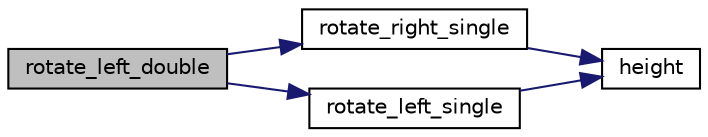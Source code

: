 digraph "rotate_left_double"
{
  edge [fontname="Helvetica",fontsize="10",labelfontname="Helvetica",labelfontsize="10"];
  node [fontname="Helvetica",fontsize="10",shape=record];
  rankdir="LR";
  Node84 [label="rotate_left_double",height=0.2,width=0.4,color="black", fillcolor="grey75", style="filled", fontcolor="black"];
  Node84 -> Node85 [color="midnightblue",fontsize="10",style="solid",fontname="Helvetica"];
  Node85 [label="rotate_right_single",height=0.2,width=0.4,color="black", fillcolor="white", style="filled",URL="$problem1_8c_09_09.html#ab8bf4dda48c1a0d702827a11502581d9",tooltip="Rotate the nodes right one time about the root node. "];
  Node85 -> Node86 [color="midnightblue",fontsize="10",style="solid",fontname="Helvetica"];
  Node86 [label="height",height=0.2,width=0.4,color="black", fillcolor="white", style="filled",URL="$problem1_8c_09_09.html#ae4a66d8b0c2b0d626aea45977e358c83",tooltip="To find the height of a node. "];
  Node84 -> Node87 [color="midnightblue",fontsize="10",style="solid",fontname="Helvetica"];
  Node87 [label="rotate_left_single",height=0.2,width=0.4,color="black", fillcolor="white", style="filled",URL="$problem1_8c_09_09.html#a37b3816a6b816dc2dfde0edf3b41d984",tooltip="Rotate the nodes left one time about the root node. "];
  Node87 -> Node86 [color="midnightblue",fontsize="10",style="solid",fontname="Helvetica"];
}
